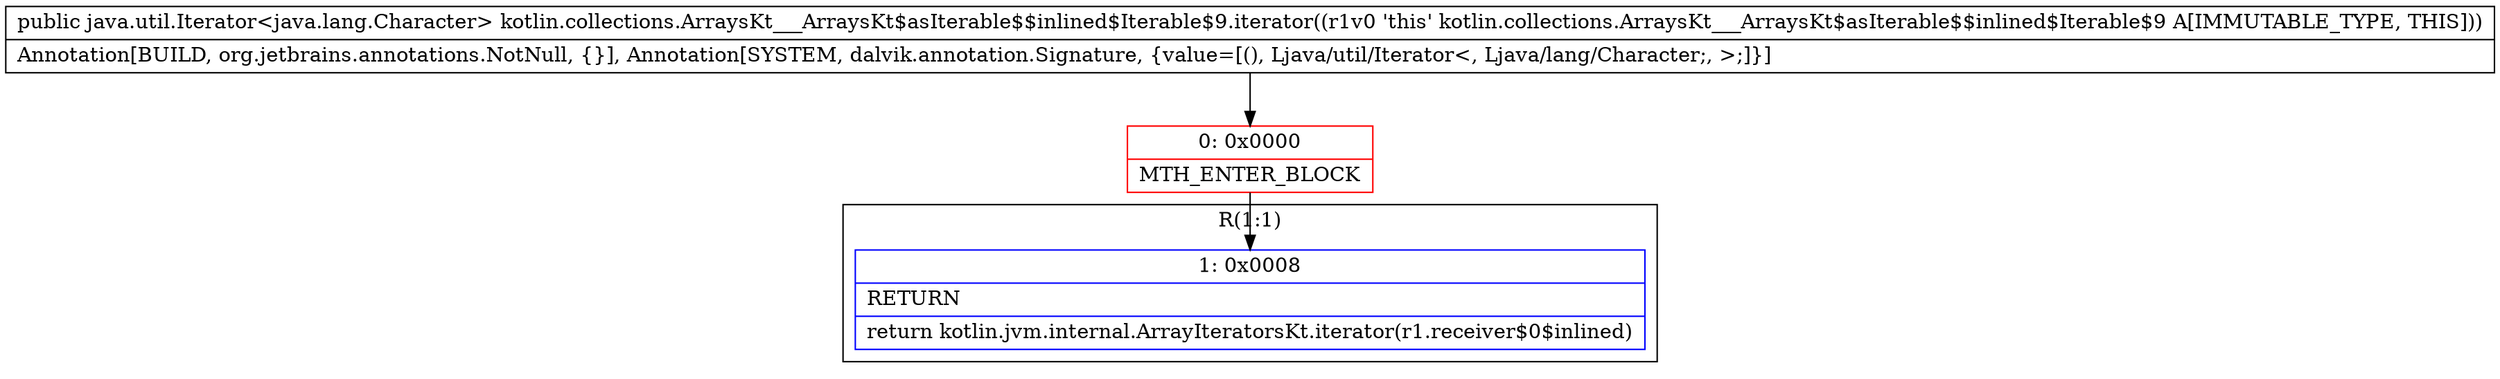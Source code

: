 digraph "CFG forkotlin.collections.ArraysKt___ArraysKt$asIterable$$inlined$Iterable$9.iterator()Ljava\/util\/Iterator;" {
subgraph cluster_Region_628672454 {
label = "R(1:1)";
node [shape=record,color=blue];
Node_1 [shape=record,label="{1\:\ 0x0008|RETURN\l|return kotlin.jvm.internal.ArrayIteratorsKt.iterator(r1.receiver$0$inlined)\l}"];
}
Node_0 [shape=record,color=red,label="{0\:\ 0x0000|MTH_ENTER_BLOCK\l}"];
MethodNode[shape=record,label="{public java.util.Iterator\<java.lang.Character\> kotlin.collections.ArraysKt___ArraysKt$asIterable$$inlined$Iterable$9.iterator((r1v0 'this' kotlin.collections.ArraysKt___ArraysKt$asIterable$$inlined$Iterable$9 A[IMMUTABLE_TYPE, THIS]))  | Annotation[BUILD, org.jetbrains.annotations.NotNull, \{\}], Annotation[SYSTEM, dalvik.annotation.Signature, \{value=[(), Ljava\/util\/Iterator\<, Ljava\/lang\/Character;, \>;]\}]\l}"];
MethodNode -> Node_0;
Node_0 -> Node_1;
}

